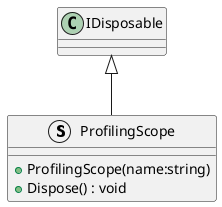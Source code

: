 @startuml
struct ProfilingScope {
    + ProfilingScope(name:string)
    + Dispose() : void
}
IDisposable <|-- ProfilingScope
@enduml
